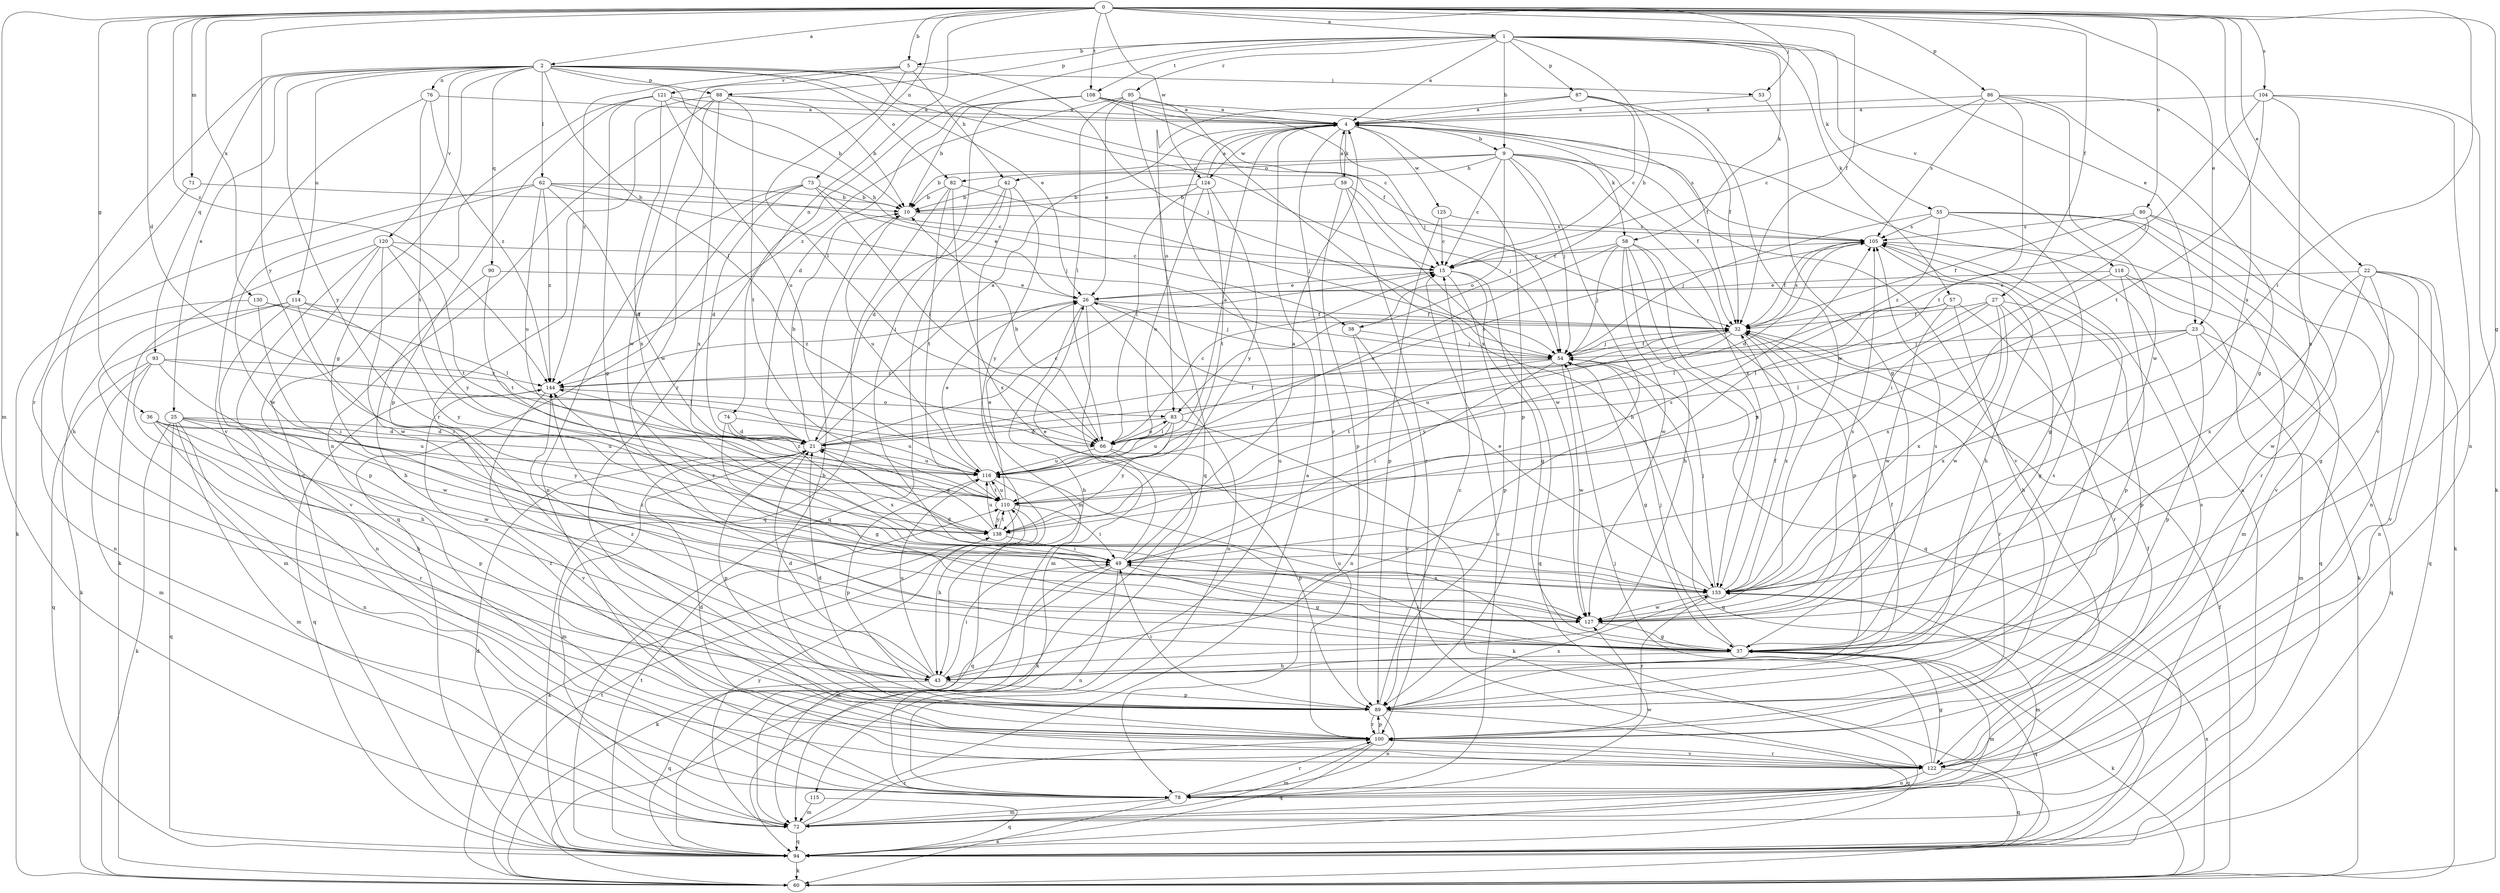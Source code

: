 strict digraph  {
0;
1;
2;
4;
5;
9;
10;
15;
21;
22;
23;
25;
26;
27;
32;
36;
37;
38;
42;
43;
49;
53;
54;
55;
57;
58;
59;
60;
62;
66;
71;
72;
73;
74;
76;
78;
80;
82;
83;
86;
87;
88;
89;
90;
93;
94;
95;
100;
104;
105;
108;
110;
114;
115;
116;
118;
120;
121;
122;
124;
125;
127;
130;
133;
138;
144;
0 -> 1  [label=a];
0 -> 2  [label=a];
0 -> 5  [label=b];
0 -> 21  [label=d];
0 -> 22  [label=e];
0 -> 23  [label=e];
0 -> 27  [label=f];
0 -> 32  [label=f];
0 -> 36  [label=g];
0 -> 37  [label=g];
0 -> 49  [label=i];
0 -> 53  [label=j];
0 -> 71  [label=m];
0 -> 72  [label=m];
0 -> 73  [label=n];
0 -> 74  [label=n];
0 -> 80  [label=o];
0 -> 86  [label=p];
0 -> 104  [label=s];
0 -> 108  [label=t];
0 -> 124  [label=w];
0 -> 130  [label=x];
0 -> 133  [label=x];
0 -> 138  [label=y];
0 -> 144  [label=z];
1 -> 4  [label=a];
1 -> 5  [label=b];
1 -> 9  [label=b];
1 -> 23  [label=e];
1 -> 38  [label=h];
1 -> 55  [label=k];
1 -> 57  [label=k];
1 -> 58  [label=k];
1 -> 87  [label=p];
1 -> 88  [label=p];
1 -> 95  [label=r];
1 -> 100  [label=r];
1 -> 108  [label=t];
1 -> 118  [label=v];
2 -> 15  [label=c];
2 -> 25  [label=e];
2 -> 26  [label=e];
2 -> 32  [label=f];
2 -> 37  [label=g];
2 -> 38  [label=h];
2 -> 53  [label=j];
2 -> 62  [label=l];
2 -> 66  [label=l];
2 -> 76  [label=n];
2 -> 82  [label=o];
2 -> 88  [label=p];
2 -> 90  [label=q];
2 -> 93  [label=q];
2 -> 100  [label=r];
2 -> 114  [label=u];
2 -> 120  [label=v];
2 -> 138  [label=y];
4 -> 9  [label=b];
4 -> 58  [label=k];
4 -> 59  [label=k];
4 -> 89  [label=p];
4 -> 100  [label=r];
4 -> 105  [label=s];
4 -> 115  [label=u];
4 -> 124  [label=w];
4 -> 125  [label=w];
5 -> 42  [label=h];
5 -> 54  [label=j];
5 -> 66  [label=l];
5 -> 121  [label=v];
5 -> 127  [label=w];
5 -> 144  [label=z];
9 -> 10  [label=b];
9 -> 15  [label=c];
9 -> 32  [label=f];
9 -> 42  [label=h];
9 -> 43  [label=h];
9 -> 54  [label=j];
9 -> 82  [label=o];
9 -> 83  [label=o];
9 -> 122  [label=v];
9 -> 133  [label=x];
10 -> 105  [label=s];
10 -> 116  [label=u];
15 -> 26  [label=e];
15 -> 37  [label=g];
15 -> 89  [label=p];
15 -> 94  [label=q];
21 -> 4  [label=a];
21 -> 10  [label=b];
21 -> 15  [label=c];
21 -> 32  [label=f];
21 -> 72  [label=m];
21 -> 89  [label=p];
21 -> 116  [label=u];
22 -> 26  [label=e];
22 -> 37  [label=g];
22 -> 78  [label=n];
22 -> 94  [label=q];
22 -> 122  [label=v];
22 -> 127  [label=w];
22 -> 133  [label=x];
23 -> 54  [label=j];
23 -> 66  [label=l];
23 -> 72  [label=m];
23 -> 89  [label=p];
23 -> 94  [label=q];
23 -> 133  [label=x];
25 -> 21  [label=d];
25 -> 60  [label=k];
25 -> 72  [label=m];
25 -> 78  [label=n];
25 -> 89  [label=p];
25 -> 94  [label=q];
25 -> 116  [label=u];
25 -> 138  [label=y];
26 -> 32  [label=f];
26 -> 43  [label=h];
26 -> 54  [label=j];
26 -> 72  [label=m];
26 -> 78  [label=n];
26 -> 144  [label=z];
27 -> 32  [label=f];
27 -> 37  [label=g];
27 -> 66  [label=l];
27 -> 89  [label=p];
27 -> 127  [label=w];
27 -> 133  [label=x];
27 -> 138  [label=y];
32 -> 54  [label=j];
32 -> 100  [label=r];
32 -> 105  [label=s];
32 -> 116  [label=u];
32 -> 133  [label=x];
32 -> 138  [label=y];
36 -> 21  [label=d];
36 -> 43  [label=h];
36 -> 100  [label=r];
36 -> 116  [label=u];
36 -> 127  [label=w];
37 -> 43  [label=h];
37 -> 49  [label=i];
37 -> 54  [label=j];
37 -> 60  [label=k];
37 -> 72  [label=m];
37 -> 94  [label=q];
37 -> 105  [label=s];
37 -> 116  [label=u];
38 -> 54  [label=j];
38 -> 78  [label=n];
38 -> 122  [label=v];
42 -> 10  [label=b];
42 -> 21  [label=d];
42 -> 72  [label=m];
42 -> 94  [label=q];
42 -> 138  [label=y];
43 -> 21  [label=d];
43 -> 32  [label=f];
43 -> 49  [label=i];
43 -> 89  [label=p];
43 -> 94  [label=q];
43 -> 116  [label=u];
43 -> 144  [label=z];
49 -> 4  [label=a];
49 -> 26  [label=e];
49 -> 37  [label=g];
49 -> 60  [label=k];
49 -> 72  [label=m];
49 -> 78  [label=n];
49 -> 105  [label=s];
49 -> 133  [label=x];
49 -> 144  [label=z];
53 -> 4  [label=a];
53 -> 37  [label=g];
54 -> 32  [label=f];
54 -> 37  [label=g];
54 -> 49  [label=i];
54 -> 94  [label=q];
54 -> 110  [label=t];
54 -> 127  [label=w];
54 -> 144  [label=z];
55 -> 37  [label=g];
55 -> 54  [label=j];
55 -> 78  [label=n];
55 -> 105  [label=s];
55 -> 122  [label=v];
55 -> 144  [label=z];
57 -> 32  [label=f];
57 -> 43  [label=h];
57 -> 66  [label=l];
57 -> 100  [label=r];
57 -> 127  [label=w];
58 -> 15  [label=c];
58 -> 43  [label=h];
58 -> 54  [label=j];
58 -> 89  [label=p];
58 -> 94  [label=q];
58 -> 116  [label=u];
58 -> 127  [label=w];
58 -> 133  [label=x];
59 -> 4  [label=a];
59 -> 10  [label=b];
59 -> 54  [label=j];
59 -> 89  [label=p];
59 -> 100  [label=r];
59 -> 127  [label=w];
60 -> 32  [label=f];
60 -> 110  [label=t];
60 -> 133  [label=x];
62 -> 10  [label=b];
62 -> 15  [label=c];
62 -> 21  [label=d];
62 -> 54  [label=j];
62 -> 60  [label=k];
62 -> 116  [label=u];
62 -> 127  [label=w];
62 -> 144  [label=z];
66 -> 10  [label=b];
66 -> 15  [label=c];
66 -> 60  [label=k];
66 -> 83  [label=o];
66 -> 89  [label=p];
66 -> 116  [label=u];
71 -> 10  [label=b];
71 -> 43  [label=h];
72 -> 4  [label=a];
72 -> 94  [label=q];
72 -> 100  [label=r];
72 -> 138  [label=y];
73 -> 10  [label=b];
73 -> 21  [label=d];
73 -> 26  [label=e];
73 -> 66  [label=l];
73 -> 78  [label=n];
73 -> 94  [label=q];
74 -> 21  [label=d];
74 -> 37  [label=g];
74 -> 116  [label=u];
74 -> 133  [label=x];
76 -> 4  [label=a];
76 -> 110  [label=t];
76 -> 122  [label=v];
76 -> 144  [label=z];
78 -> 15  [label=c];
78 -> 60  [label=k];
78 -> 72  [label=m];
78 -> 100  [label=r];
78 -> 127  [label=w];
80 -> 32  [label=f];
80 -> 49  [label=i];
80 -> 60  [label=k];
80 -> 100  [label=r];
80 -> 105  [label=s];
82 -> 10  [label=b];
82 -> 54  [label=j];
82 -> 94  [label=q];
82 -> 110  [label=t];
82 -> 133  [label=x];
83 -> 21  [label=d];
83 -> 60  [label=k];
83 -> 66  [label=l];
83 -> 105  [label=s];
83 -> 116  [label=u];
83 -> 138  [label=y];
86 -> 4  [label=a];
86 -> 15  [label=c];
86 -> 37  [label=g];
86 -> 105  [label=s];
86 -> 110  [label=t];
86 -> 122  [label=v];
86 -> 127  [label=w];
87 -> 4  [label=a];
87 -> 15  [label=c];
87 -> 32  [label=f];
87 -> 94  [label=q];
87 -> 127  [label=w];
88 -> 4  [label=a];
88 -> 10  [label=b];
88 -> 78  [label=n];
88 -> 100  [label=r];
88 -> 110  [label=t];
88 -> 127  [label=w];
88 -> 133  [label=x];
89 -> 15  [label=c];
89 -> 21  [label=d];
89 -> 49  [label=i];
89 -> 78  [label=n];
89 -> 94  [label=q];
89 -> 100  [label=r];
89 -> 105  [label=s];
89 -> 133  [label=x];
90 -> 26  [label=e];
90 -> 43  [label=h];
90 -> 110  [label=t];
93 -> 43  [label=h];
93 -> 66  [label=l];
93 -> 72  [label=m];
93 -> 94  [label=q];
93 -> 127  [label=w];
93 -> 144  [label=z];
94 -> 4  [label=a];
94 -> 21  [label=d];
94 -> 60  [label=k];
94 -> 110  [label=t];
95 -> 4  [label=a];
95 -> 26  [label=e];
95 -> 66  [label=l];
95 -> 83  [label=o];
95 -> 133  [label=x];
95 -> 144  [label=z];
100 -> 10  [label=b];
100 -> 72  [label=m];
100 -> 89  [label=p];
100 -> 94  [label=q];
100 -> 105  [label=s];
100 -> 122  [label=v];
100 -> 144  [label=z];
104 -> 4  [label=a];
104 -> 54  [label=j];
104 -> 60  [label=k];
104 -> 78  [label=n];
104 -> 110  [label=t];
104 -> 133  [label=x];
105 -> 15  [label=c];
105 -> 21  [label=d];
105 -> 32  [label=f];
105 -> 43  [label=h];
105 -> 72  [label=m];
108 -> 4  [label=a];
108 -> 10  [label=b];
108 -> 15  [label=c];
108 -> 21  [label=d];
108 -> 32  [label=f];
108 -> 49  [label=i];
108 -> 54  [label=j];
110 -> 26  [label=e];
110 -> 43  [label=h];
110 -> 49  [label=i];
110 -> 60  [label=k];
110 -> 116  [label=u];
110 -> 138  [label=y];
110 -> 144  [label=z];
114 -> 32  [label=f];
114 -> 49  [label=i];
114 -> 60  [label=k];
114 -> 72  [label=m];
114 -> 78  [label=n];
114 -> 138  [label=y];
115 -> 72  [label=m];
115 -> 94  [label=q];
116 -> 4  [label=a];
116 -> 26  [label=e];
116 -> 89  [label=p];
116 -> 94  [label=q];
116 -> 110  [label=t];
118 -> 26  [label=e];
118 -> 60  [label=k];
118 -> 89  [label=p];
118 -> 94  [label=q];
118 -> 133  [label=x];
120 -> 15  [label=c];
120 -> 60  [label=k];
120 -> 89  [label=p];
120 -> 110  [label=t];
120 -> 122  [label=v];
120 -> 127  [label=w];
120 -> 138  [label=y];
121 -> 4  [label=a];
121 -> 10  [label=b];
121 -> 37  [label=g];
121 -> 89  [label=p];
121 -> 94  [label=q];
121 -> 116  [label=u];
121 -> 133  [label=x];
122 -> 21  [label=d];
122 -> 32  [label=f];
122 -> 37  [label=g];
122 -> 54  [label=j];
122 -> 78  [label=n];
122 -> 94  [label=q];
122 -> 100  [label=r];
122 -> 105  [label=s];
124 -> 4  [label=a];
124 -> 10  [label=b];
124 -> 66  [label=l];
124 -> 110  [label=t];
124 -> 116  [label=u];
124 -> 138  [label=y];
125 -> 15  [label=c];
125 -> 89  [label=p];
125 -> 105  [label=s];
127 -> 37  [label=g];
127 -> 105  [label=s];
127 -> 144  [label=z];
130 -> 32  [label=f];
130 -> 49  [label=i];
130 -> 66  [label=l];
130 -> 78  [label=n];
133 -> 21  [label=d];
133 -> 26  [label=e];
133 -> 32  [label=f];
133 -> 54  [label=j];
133 -> 72  [label=m];
133 -> 100  [label=r];
133 -> 127  [label=w];
138 -> 21  [label=d];
138 -> 49  [label=i];
138 -> 110  [label=t];
138 -> 116  [label=u];
144 -> 83  [label=o];
144 -> 94  [label=q];
144 -> 122  [label=v];
}
